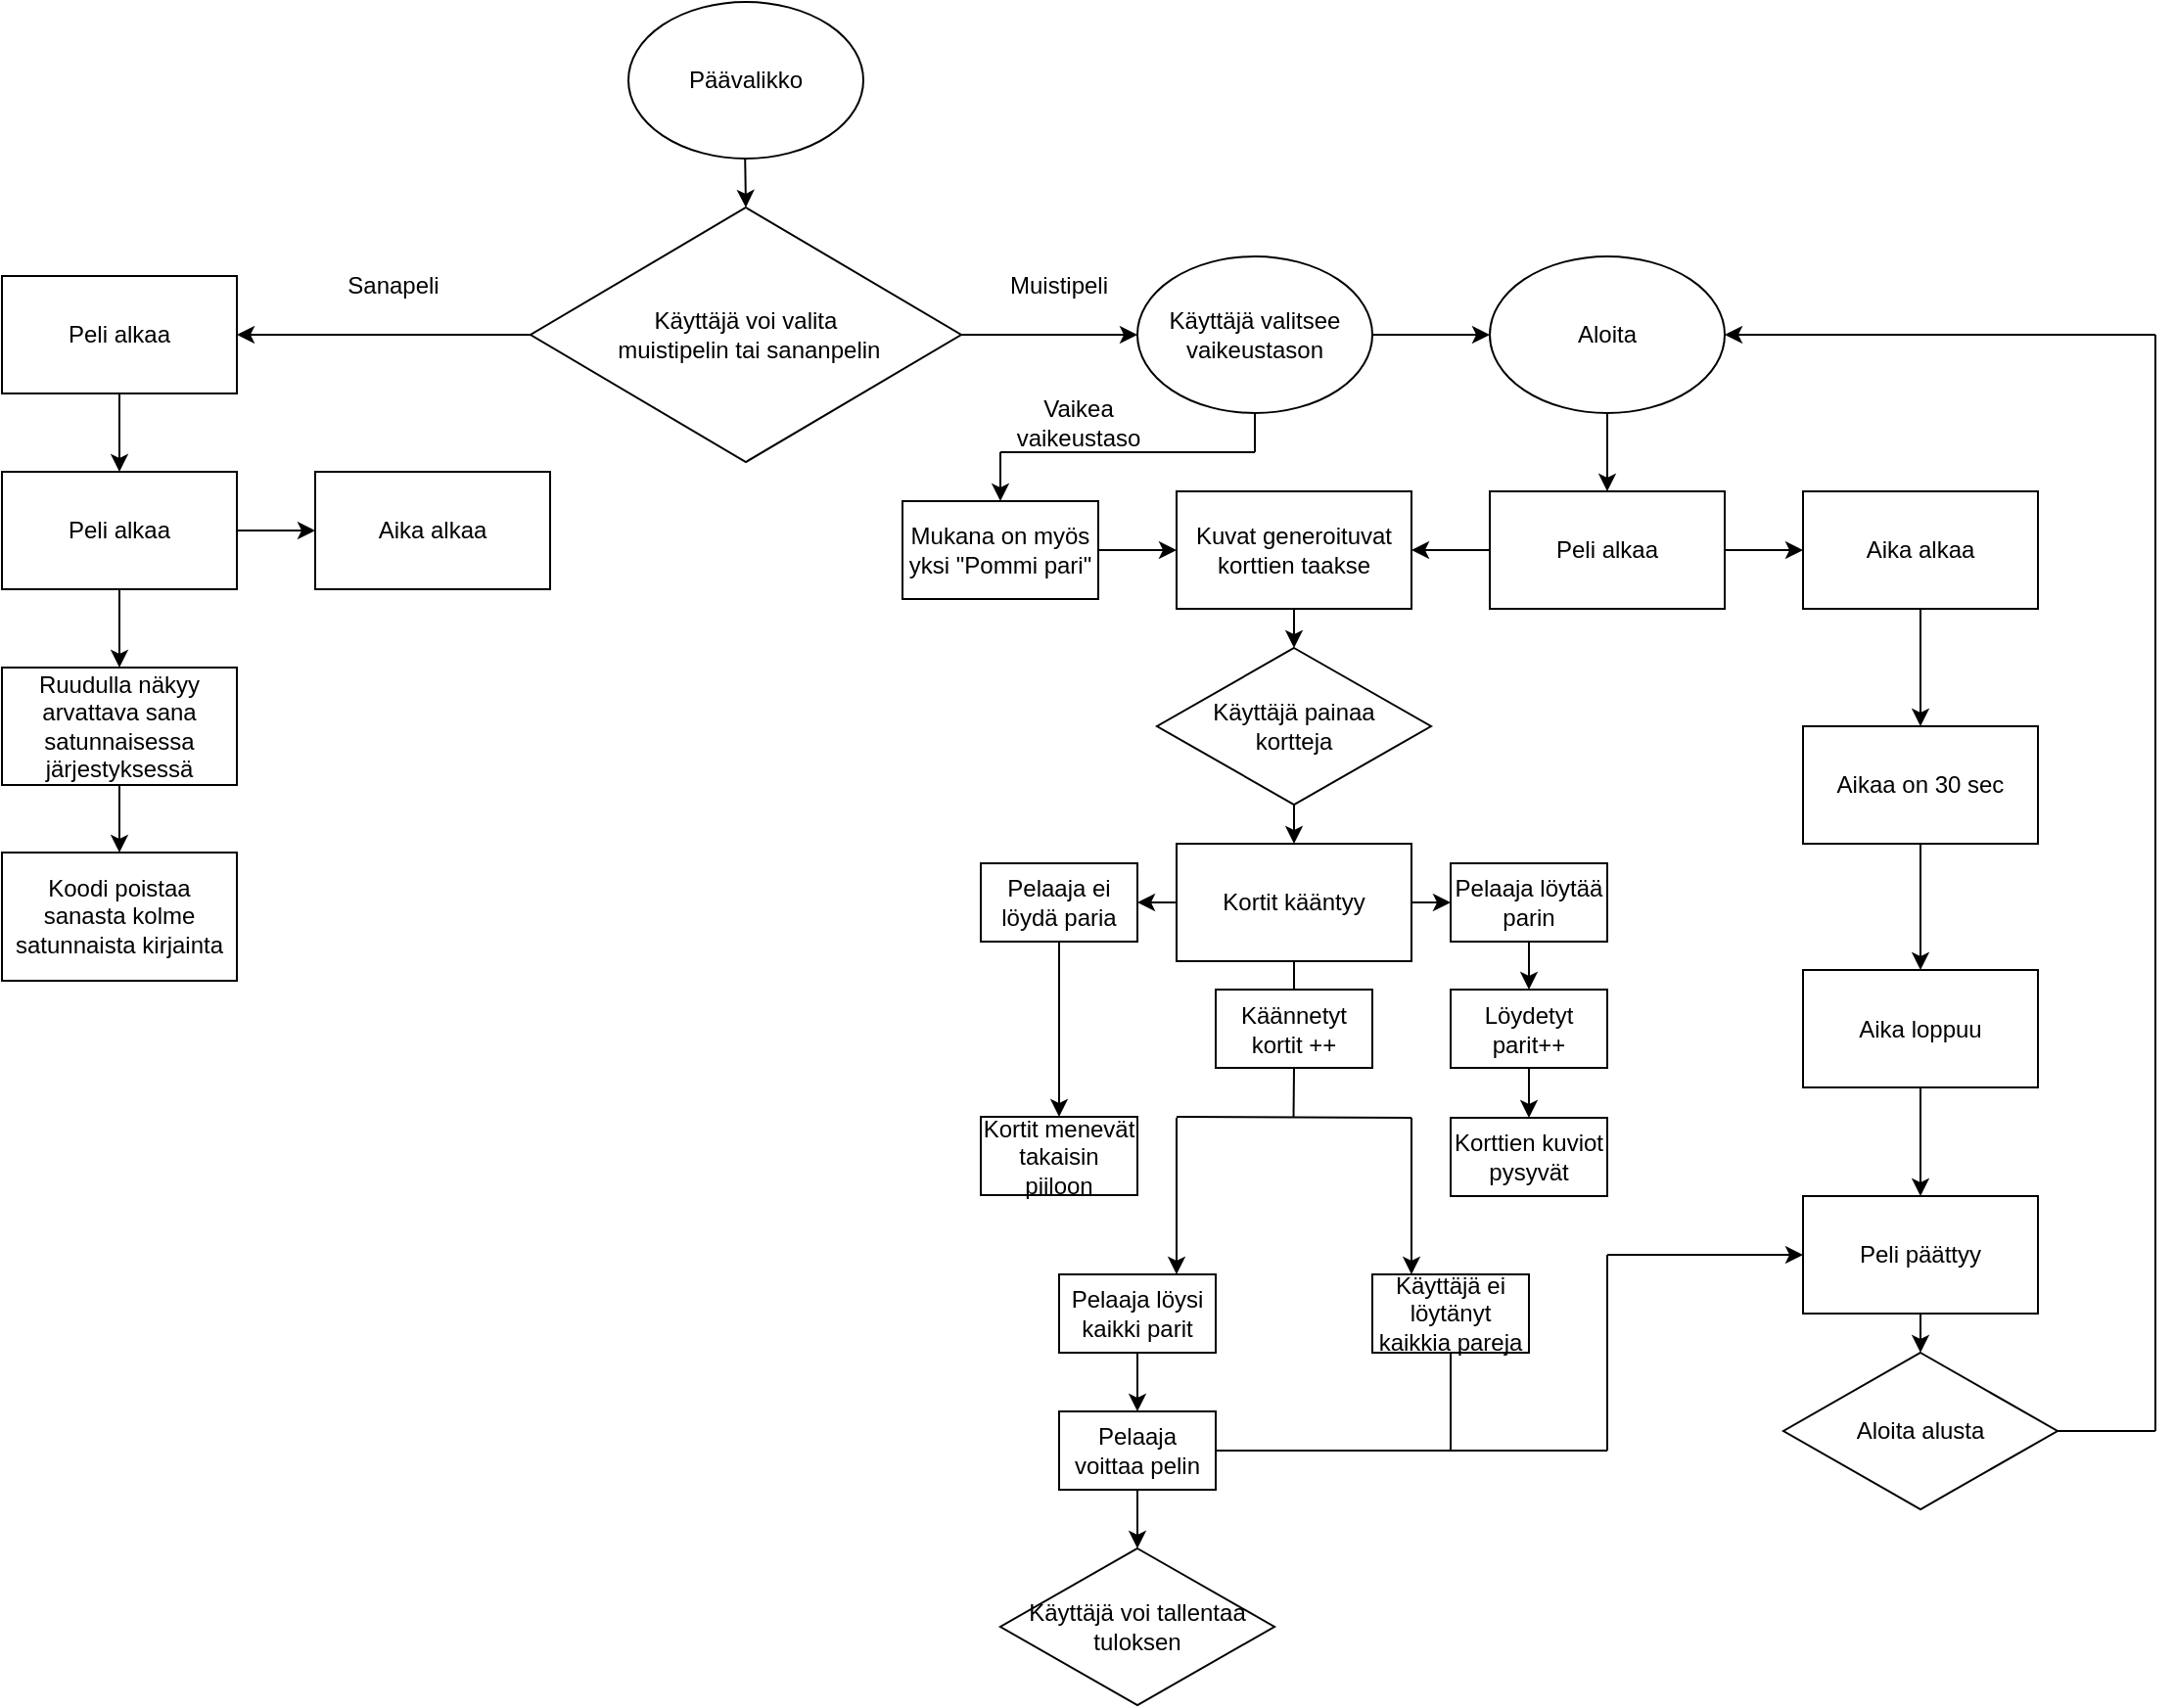 <mxfile version="22.1.18" type="device">
  <diagram name="Sivu-1" id="blg8IRJWfw7xRQoUXau0">
    <mxGraphModel dx="1259" dy="1831" grid="1" gridSize="10" guides="1" tooltips="1" connect="1" arrows="1" fold="1" page="1" pageScale="1" pageWidth="827" pageHeight="1169" math="0" shadow="0">
      <root>
        <mxCell id="0" />
        <mxCell id="1" parent="0" />
        <mxCell id="RdQ2x4YeOk4E74sTO1TI-1" value="Aloita" style="ellipse;whiteSpace=wrap;html=1;" parent="1" vertex="1">
          <mxGeometry x="780" y="40" width="120" height="80" as="geometry" />
        </mxCell>
        <mxCell id="RdQ2x4YeOk4E74sTO1TI-3" value="" style="endArrow=classic;html=1;rounded=0;exitX=0.5;exitY=1;exitDx=0;exitDy=0;entryX=0.5;entryY=0;entryDx=0;entryDy=0;" parent="1" source="RdQ2x4YeOk4E74sTO1TI-1" target="RdQ2x4YeOk4E74sTO1TI-4" edge="1">
          <mxGeometry width="50" height="50" relative="1" as="geometry">
            <mxPoint x="710" y="290" as="sourcePoint" />
            <mxPoint x="720" y="160" as="targetPoint" />
          </mxGeometry>
        </mxCell>
        <mxCell id="RdQ2x4YeOk4E74sTO1TI-4" value="Peli alkaa" style="rounded=0;whiteSpace=wrap;html=1;" parent="1" vertex="1">
          <mxGeometry x="780" y="160" width="120" height="60" as="geometry" />
        </mxCell>
        <mxCell id="RdQ2x4YeOk4E74sTO1TI-5" value="Aika alkaa" style="rounded=0;whiteSpace=wrap;html=1;" parent="1" vertex="1">
          <mxGeometry x="940" y="160" width="120" height="60" as="geometry" />
        </mxCell>
        <mxCell id="RdQ2x4YeOk4E74sTO1TI-6" value="Kuvat generoituvat&lt;br&gt;korttien taakse" style="rounded=0;whiteSpace=wrap;html=1;" parent="1" vertex="1">
          <mxGeometry x="620" y="160" width="120" height="60" as="geometry" />
        </mxCell>
        <mxCell id="RdQ2x4YeOk4E74sTO1TI-7" value="" style="endArrow=classic;html=1;rounded=0;exitX=0;exitY=0.5;exitDx=0;exitDy=0;entryX=1;entryY=0.5;entryDx=0;entryDy=0;" parent="1" source="RdQ2x4YeOk4E74sTO1TI-4" target="RdQ2x4YeOk4E74sTO1TI-6" edge="1">
          <mxGeometry width="50" height="50" relative="1" as="geometry">
            <mxPoint x="850" y="120" as="sourcePoint" />
            <mxPoint x="850" y="170" as="targetPoint" />
          </mxGeometry>
        </mxCell>
        <mxCell id="RdQ2x4YeOk4E74sTO1TI-8" value="" style="endArrow=classic;html=1;rounded=0;entryX=0;entryY=0.5;entryDx=0;entryDy=0;" parent="1" target="RdQ2x4YeOk4E74sTO1TI-5" edge="1">
          <mxGeometry width="50" height="50" relative="1" as="geometry">
            <mxPoint x="900" y="190" as="sourcePoint" />
            <mxPoint x="750" y="200" as="targetPoint" />
          </mxGeometry>
        </mxCell>
        <mxCell id="RdQ2x4YeOk4E74sTO1TI-9" value="" style="endArrow=classic;html=1;rounded=0;exitX=0.5;exitY=1;exitDx=0;exitDy=0;" parent="1" source="RdQ2x4YeOk4E74sTO1TI-5" edge="1">
          <mxGeometry width="50" height="50" relative="1" as="geometry">
            <mxPoint x="910" y="200" as="sourcePoint" />
            <mxPoint x="1000" y="280" as="targetPoint" />
          </mxGeometry>
        </mxCell>
        <mxCell id="RdQ2x4YeOk4E74sTO1TI-10" value="Aikaa on 30 sec" style="rounded=0;whiteSpace=wrap;html=1;" parent="1" vertex="1">
          <mxGeometry x="940" y="280" width="120" height="60" as="geometry" />
        </mxCell>
        <mxCell id="RdQ2x4YeOk4E74sTO1TI-11" value="Käyttäjä painaa &lt;br&gt;kortteja" style="rhombus;whiteSpace=wrap;html=1;" parent="1" vertex="1">
          <mxGeometry x="610" y="240" width="140" height="80" as="geometry" />
        </mxCell>
        <mxCell id="RdQ2x4YeOk4E74sTO1TI-12" value="" style="endArrow=classic;html=1;rounded=0;exitX=0.5;exitY=1;exitDx=0;exitDy=0;entryX=0.5;entryY=0;entryDx=0;entryDy=0;" parent="1" source="RdQ2x4YeOk4E74sTO1TI-6" target="RdQ2x4YeOk4E74sTO1TI-11" edge="1">
          <mxGeometry width="50" height="50" relative="1" as="geometry">
            <mxPoint x="850" y="120" as="sourcePoint" />
            <mxPoint x="850" y="170" as="targetPoint" />
          </mxGeometry>
        </mxCell>
        <mxCell id="RdQ2x4YeOk4E74sTO1TI-13" value="" style="endArrow=classic;html=1;rounded=0;exitX=0.5;exitY=1;exitDx=0;exitDy=0;entryX=0.5;entryY=0;entryDx=0;entryDy=0;" parent="1" source="RdQ2x4YeOk4E74sTO1TI-10" target="RdQ2x4YeOk4E74sTO1TI-14" edge="1">
          <mxGeometry width="50" height="50" relative="1" as="geometry">
            <mxPoint x="1010" y="230" as="sourcePoint" />
            <mxPoint x="1000" y="400" as="targetPoint" />
          </mxGeometry>
        </mxCell>
        <mxCell id="RdQ2x4YeOk4E74sTO1TI-14" value="Aika loppuu" style="rounded=0;whiteSpace=wrap;html=1;" parent="1" vertex="1">
          <mxGeometry x="940" y="404.5" width="120" height="60" as="geometry" />
        </mxCell>
        <mxCell id="RdQ2x4YeOk4E74sTO1TI-15" value="Peli päättyy" style="rounded=0;whiteSpace=wrap;html=1;" parent="1" vertex="1">
          <mxGeometry x="940" y="520" width="120" height="60" as="geometry" />
        </mxCell>
        <mxCell id="RdQ2x4YeOk4E74sTO1TI-16" value="" style="endArrow=classic;html=1;rounded=0;exitX=0.5;exitY=1;exitDx=0;exitDy=0;entryX=0.5;entryY=0;entryDx=0;entryDy=0;" parent="1" source="RdQ2x4YeOk4E74sTO1TI-14" target="RdQ2x4YeOk4E74sTO1TI-15" edge="1">
          <mxGeometry width="50" height="50" relative="1" as="geometry">
            <mxPoint x="1010" y="350" as="sourcePoint" />
            <mxPoint x="1010" y="415" as="targetPoint" />
          </mxGeometry>
        </mxCell>
        <mxCell id="RdQ2x4YeOk4E74sTO1TI-18" value="Aloita alusta" style="rhombus;whiteSpace=wrap;html=1;" parent="1" vertex="1">
          <mxGeometry x="930" y="600" width="140" height="80" as="geometry" />
        </mxCell>
        <mxCell id="RdQ2x4YeOk4E74sTO1TI-19" value="" style="endArrow=classic;html=1;rounded=0;exitX=0.5;exitY=1;exitDx=0;exitDy=0;entryX=0.5;entryY=0;entryDx=0;entryDy=0;" parent="1" source="RdQ2x4YeOk4E74sTO1TI-15" target="RdQ2x4YeOk4E74sTO1TI-18" edge="1">
          <mxGeometry width="50" height="50" relative="1" as="geometry">
            <mxPoint x="1010" y="475" as="sourcePoint" />
            <mxPoint x="1010" y="530" as="targetPoint" />
          </mxGeometry>
        </mxCell>
        <mxCell id="RdQ2x4YeOk4E74sTO1TI-21" value="" style="endArrow=none;html=1;rounded=0;exitX=1;exitY=0.5;exitDx=0;exitDy=0;" parent="1" source="RdQ2x4YeOk4E74sTO1TI-18" edge="1">
          <mxGeometry width="50" height="50" relative="1" as="geometry">
            <mxPoint x="820" y="480" as="sourcePoint" />
            <mxPoint x="1120" y="640" as="targetPoint" />
          </mxGeometry>
        </mxCell>
        <mxCell id="RdQ2x4YeOk4E74sTO1TI-22" value="" style="endArrow=classic;html=1;rounded=0;entryX=1;entryY=0.5;entryDx=0;entryDy=0;" parent="1" target="RdQ2x4YeOk4E74sTO1TI-1" edge="1">
          <mxGeometry width="50" height="50" relative="1" as="geometry">
            <mxPoint x="1120" y="80" as="sourcePoint" />
            <mxPoint x="1000" y="87.895" as="targetPoint" />
          </mxGeometry>
        </mxCell>
        <mxCell id="RdQ2x4YeOk4E74sTO1TI-23" value="" style="endArrow=none;html=1;rounded=0;" parent="1" edge="1">
          <mxGeometry width="50" height="50" relative="1" as="geometry">
            <mxPoint x="1120" y="640" as="sourcePoint" />
            <mxPoint x="1120" y="80" as="targetPoint" />
          </mxGeometry>
        </mxCell>
        <mxCell id="RdQ2x4YeOk4E74sTO1TI-25" value="Pelaaja ei löydä paria" style="rounded=0;whiteSpace=wrap;html=1;" parent="1" vertex="1">
          <mxGeometry x="520" y="350" width="80" height="40" as="geometry" />
        </mxCell>
        <mxCell id="RdQ2x4YeOk4E74sTO1TI-27" value="Pelaaja löytää parin" style="rounded=0;whiteSpace=wrap;html=1;" parent="1" vertex="1">
          <mxGeometry x="760" y="350" width="80" height="40" as="geometry" />
        </mxCell>
        <mxCell id="RdQ2x4YeOk4E74sTO1TI-28" value="Kortit kääntyy" style="rounded=0;whiteSpace=wrap;html=1;" parent="1" vertex="1">
          <mxGeometry x="620" y="340" width="120" height="60" as="geometry" />
        </mxCell>
        <mxCell id="RdQ2x4YeOk4E74sTO1TI-29" value="" style="endArrow=classic;html=1;rounded=0;exitX=1;exitY=0.5;exitDx=0;exitDy=0;entryX=0;entryY=0.5;entryDx=0;entryDy=0;" parent="1" source="RdQ2x4YeOk4E74sTO1TI-28" target="RdQ2x4YeOk4E74sTO1TI-27" edge="1">
          <mxGeometry width="50" height="50" relative="1" as="geometry">
            <mxPoint x="850" y="130" as="sourcePoint" />
            <mxPoint x="850" y="170" as="targetPoint" />
          </mxGeometry>
        </mxCell>
        <mxCell id="RdQ2x4YeOk4E74sTO1TI-30" value="" style="endArrow=classic;html=1;rounded=0;entryX=1;entryY=0.5;entryDx=0;entryDy=0;" parent="1" target="RdQ2x4YeOk4E74sTO1TI-25" edge="1">
          <mxGeometry width="50" height="50" relative="1" as="geometry">
            <mxPoint x="620" y="370" as="sourcePoint" />
            <mxPoint x="770" y="380" as="targetPoint" />
          </mxGeometry>
        </mxCell>
        <mxCell id="RdQ2x4YeOk4E74sTO1TI-32" value="" style="endArrow=classic;html=1;rounded=0;entryX=0.5;entryY=0;entryDx=0;entryDy=0;exitX=0.5;exitY=1;exitDx=0;exitDy=0;" parent="1" source="RdQ2x4YeOk4E74sTO1TI-25" target="RdQ2x4YeOk4E74sTO1TI-39" edge="1">
          <mxGeometry width="50" height="50" relative="1" as="geometry">
            <mxPoint x="630" y="380" as="sourcePoint" />
            <mxPoint x="610" y="380" as="targetPoint" />
          </mxGeometry>
        </mxCell>
        <mxCell id="RdQ2x4YeOk4E74sTO1TI-34" value="Löydetyt parit++" style="rounded=0;whiteSpace=wrap;html=1;" parent="1" vertex="1">
          <mxGeometry x="760" y="414.5" width="80" height="40" as="geometry" />
        </mxCell>
        <mxCell id="RdQ2x4YeOk4E74sTO1TI-35" value="" style="endArrow=classic;html=1;rounded=0;entryX=0.5;entryY=0;entryDx=0;entryDy=0;exitX=0.5;exitY=1;exitDx=0;exitDy=0;" parent="1" target="RdQ2x4YeOk4E74sTO1TI-34" edge="1">
          <mxGeometry width="50" height="50" relative="1" as="geometry">
            <mxPoint x="800" y="390" as="sourcePoint" />
            <mxPoint x="850" y="380" as="targetPoint" />
          </mxGeometry>
        </mxCell>
        <mxCell id="RdQ2x4YeOk4E74sTO1TI-36" value="Korttien kuviot pysyvät" style="rounded=0;whiteSpace=wrap;html=1;" parent="1" vertex="1">
          <mxGeometry x="760" y="480" width="80" height="40" as="geometry" />
        </mxCell>
        <mxCell id="RdQ2x4YeOk4E74sTO1TI-37" value="" style="endArrow=classic;html=1;rounded=0;entryX=0.5;entryY=0;entryDx=0;entryDy=0;exitX=0.5;exitY=1;exitDx=0;exitDy=0;" parent="1" source="RdQ2x4YeOk4E74sTO1TI-34" target="RdQ2x4YeOk4E74sTO1TI-36" edge="1">
          <mxGeometry width="50" height="50" relative="1" as="geometry">
            <mxPoint x="810" y="400" as="sourcePoint" />
            <mxPoint x="810" y="425" as="targetPoint" />
          </mxGeometry>
        </mxCell>
        <mxCell id="RdQ2x4YeOk4E74sTO1TI-38" value="" style="endArrow=classic;html=1;rounded=0;exitX=0.5;exitY=1;exitDx=0;exitDy=0;entryX=0.5;entryY=0;entryDx=0;entryDy=0;" parent="1" source="RdQ2x4YeOk4E74sTO1TI-11" target="RdQ2x4YeOk4E74sTO1TI-28" edge="1">
          <mxGeometry width="50" height="50" relative="1" as="geometry">
            <mxPoint x="690" y="230" as="sourcePoint" />
            <mxPoint x="690" y="250" as="targetPoint" />
          </mxGeometry>
        </mxCell>
        <mxCell id="RdQ2x4YeOk4E74sTO1TI-39" value="Kortit menevät takaisin piiloon" style="rounded=0;whiteSpace=wrap;html=1;" parent="1" vertex="1">
          <mxGeometry x="520" y="479.5" width="80" height="40" as="geometry" />
        </mxCell>
        <mxCell id="RdQ2x4YeOk4E74sTO1TI-41" value="Pelaaja löysi kaikki parit" style="rounded=0;whiteSpace=wrap;html=1;" parent="1" vertex="1">
          <mxGeometry x="560" y="560" width="80" height="40" as="geometry" />
        </mxCell>
        <mxCell id="RdQ2x4YeOk4E74sTO1TI-42" value="" style="endArrow=classic;html=1;rounded=0;entryX=0.75;entryY=0;entryDx=0;entryDy=0;" parent="1" target="RdQ2x4YeOk4E74sTO1TI-41" edge="1">
          <mxGeometry width="50" height="50" relative="1" as="geometry">
            <mxPoint x="620" y="480" as="sourcePoint" />
            <mxPoint x="690" y="350" as="targetPoint" />
          </mxGeometry>
        </mxCell>
        <mxCell id="RdQ2x4YeOk4E74sTO1TI-43" value="Käyttäjä ei löytänyt kaikkia pareja" style="rounded=0;whiteSpace=wrap;html=1;" parent="1" vertex="1">
          <mxGeometry x="720" y="560" width="80" height="40" as="geometry" />
        </mxCell>
        <mxCell id="RdQ2x4YeOk4E74sTO1TI-44" value="Pelaaja voittaa pelin" style="rounded=0;whiteSpace=wrap;html=1;" parent="1" vertex="1">
          <mxGeometry x="560" y="630" width="80" height="40" as="geometry" />
        </mxCell>
        <mxCell id="RdQ2x4YeOk4E74sTO1TI-45" value="" style="endArrow=classic;html=1;rounded=0;entryX=0.25;entryY=0;entryDx=0;entryDy=0;" parent="1" target="RdQ2x4YeOk4E74sTO1TI-43" edge="1">
          <mxGeometry width="50" height="50" relative="1" as="geometry">
            <mxPoint x="740" y="480" as="sourcePoint" />
            <mxPoint x="615" y="570" as="targetPoint" />
          </mxGeometry>
        </mxCell>
        <mxCell id="RdQ2x4YeOk4E74sTO1TI-46" value="" style="endArrow=none;html=1;rounded=0;exitX=1;exitY=0.5;exitDx=0;exitDy=0;" parent="1" source="RdQ2x4YeOk4E74sTO1TI-44" edge="1">
          <mxGeometry width="50" height="50" relative="1" as="geometry">
            <mxPoint x="720" y="659.7" as="sourcePoint" />
            <mxPoint x="840" y="650" as="targetPoint" />
          </mxGeometry>
        </mxCell>
        <mxCell id="RdQ2x4YeOk4E74sTO1TI-47" value="" style="endArrow=none;html=1;rounded=0;" parent="1" edge="1">
          <mxGeometry width="50" height="50" relative="1" as="geometry">
            <mxPoint x="840" y="650" as="sourcePoint" />
            <mxPoint x="840" y="550" as="targetPoint" />
          </mxGeometry>
        </mxCell>
        <mxCell id="RdQ2x4YeOk4E74sTO1TI-48" value="" style="endArrow=classic;html=1;rounded=0;entryX=0;entryY=0.5;entryDx=0;entryDy=0;" parent="1" target="RdQ2x4YeOk4E74sTO1TI-15" edge="1">
          <mxGeometry width="50" height="50" relative="1" as="geometry">
            <mxPoint x="840" y="550" as="sourcePoint" />
            <mxPoint x="570" y="490" as="targetPoint" />
          </mxGeometry>
        </mxCell>
        <mxCell id="RdQ2x4YeOk4E74sTO1TI-49" value="" style="endArrow=classic;html=1;rounded=0;entryX=0.5;entryY=0;entryDx=0;entryDy=0;exitX=0.5;exitY=1;exitDx=0;exitDy=0;" parent="1" source="RdQ2x4YeOk4E74sTO1TI-41" target="RdQ2x4YeOk4E74sTO1TI-44" edge="1">
          <mxGeometry width="50" height="50" relative="1" as="geometry">
            <mxPoint x="570" y="464.5" as="sourcePoint" />
            <mxPoint x="570" y="490" as="targetPoint" />
          </mxGeometry>
        </mxCell>
        <mxCell id="RdQ2x4YeOk4E74sTO1TI-50" value="" style="endArrow=none;html=1;rounded=0;entryX=0.5;entryY=1;entryDx=0;entryDy=0;" parent="1" target="RdQ2x4YeOk4E74sTO1TI-43" edge="1">
          <mxGeometry width="50" height="50" relative="1" as="geometry">
            <mxPoint x="760" y="650" as="sourcePoint" />
            <mxPoint x="850" y="560" as="targetPoint" />
          </mxGeometry>
        </mxCell>
        <mxCell id="RdQ2x4YeOk4E74sTO1TI-51" value="" style="endArrow=none;html=1;rounded=0;exitX=1;exitY=0.5;exitDx=0;exitDy=0;" parent="1" edge="1">
          <mxGeometry width="50" height="50" relative="1" as="geometry">
            <mxPoint x="620" y="479.5" as="sourcePoint" />
            <mxPoint x="740" y="480" as="targetPoint" />
          </mxGeometry>
        </mxCell>
        <mxCell id="RdQ2x4YeOk4E74sTO1TI-52" value="" style="endArrow=none;html=1;rounded=0;entryX=0.5;entryY=1;entryDx=0;entryDy=0;" parent="1" source="RdQ2x4YeOk4E74sTO1TI-31" target="RdQ2x4YeOk4E74sTO1TI-28" edge="1">
          <mxGeometry width="50" height="50" relative="1" as="geometry">
            <mxPoint x="679.76" y="479.5" as="sourcePoint" />
            <mxPoint x="679.76" y="429.5" as="targetPoint" />
          </mxGeometry>
        </mxCell>
        <mxCell id="TC17rRujDP-4hTcENaMx-3" value="Käyttäjä voi valita&lt;br&gt;&amp;nbsp;muistipelin tai sananpelin" style="rhombus;whiteSpace=wrap;html=1;" parent="1" vertex="1">
          <mxGeometry x="290" y="15" width="220" height="130" as="geometry" />
        </mxCell>
        <mxCell id="TC17rRujDP-4hTcENaMx-4" value="Päävalikko" style="ellipse;whiteSpace=wrap;html=1;" parent="1" vertex="1">
          <mxGeometry x="340" y="-90" width="120" height="80" as="geometry" />
        </mxCell>
        <mxCell id="TC17rRujDP-4hTcENaMx-5" value="" style="endArrow=classic;html=1;rounded=0;exitX=1;exitY=0.5;exitDx=0;exitDy=0;" parent="1" source="TC17rRujDP-4hTcENaMx-3" edge="1">
          <mxGeometry width="50" height="50" relative="1" as="geometry">
            <mxPoint x="510" y="74.58" as="sourcePoint" />
            <mxPoint x="600" y="80" as="targetPoint" />
          </mxGeometry>
        </mxCell>
        <mxCell id="TC17rRujDP-4hTcENaMx-6" value="Muistipeli" style="text;html=1;strokeColor=none;fillColor=none;align=center;verticalAlign=middle;whiteSpace=wrap;rounded=0;" parent="1" vertex="1">
          <mxGeometry x="530" y="40" width="60" height="30" as="geometry" />
        </mxCell>
        <mxCell id="TC17rRujDP-4hTcENaMx-7" value="Sanapeli" style="text;html=1;strokeColor=none;fillColor=none;align=center;verticalAlign=middle;whiteSpace=wrap;rounded=0;" parent="1" vertex="1">
          <mxGeometry x="190" y="40" width="60" height="30" as="geometry" />
        </mxCell>
        <mxCell id="TC17rRujDP-4hTcENaMx-8" value="" style="endArrow=classic;html=1;rounded=0;exitX=0;exitY=0.5;exitDx=0;exitDy=0;" parent="1" source="TC17rRujDP-4hTcENaMx-3" edge="1">
          <mxGeometry width="50" height="50" relative="1" as="geometry">
            <mxPoint x="520" y="90" as="sourcePoint" />
            <mxPoint x="140" y="80" as="targetPoint" />
          </mxGeometry>
        </mxCell>
        <mxCell id="TC17rRujDP-4hTcENaMx-9" value="" style="endArrow=classic;html=1;rounded=0;exitX=0.5;exitY=1;exitDx=0;exitDy=0;entryX=0.5;entryY=0;entryDx=0;entryDy=0;" parent="1" target="TC17rRujDP-4hTcENaMx-3" edge="1">
          <mxGeometry width="50" height="50" relative="1" as="geometry">
            <mxPoint x="399.6" y="-10" as="sourcePoint" />
            <mxPoint x="399.6" y="10" as="targetPoint" />
          </mxGeometry>
        </mxCell>
        <mxCell id="TC17rRujDP-4hTcENaMx-11" value="Peli alkaa" style="rounded=0;whiteSpace=wrap;html=1;" parent="1" vertex="1">
          <mxGeometry x="20" y="50" width="120" height="60" as="geometry" />
        </mxCell>
        <mxCell id="TC17rRujDP-4hTcENaMx-12" value="" style="endArrow=none;html=1;rounded=0;entryX=0.5;entryY=1;entryDx=0;entryDy=0;" parent="1" target="RdQ2x4YeOk4E74sTO1TI-31" edge="1">
          <mxGeometry width="50" height="50" relative="1" as="geometry">
            <mxPoint x="679.76" y="479.5" as="sourcePoint" />
            <mxPoint x="680" y="400" as="targetPoint" />
          </mxGeometry>
        </mxCell>
        <mxCell id="RdQ2x4YeOk4E74sTO1TI-31" value="Käännetyt kortit ++" style="rounded=0;whiteSpace=wrap;html=1;" parent="1" vertex="1">
          <mxGeometry x="640" y="414.5" width="80" height="40" as="geometry" />
        </mxCell>
        <mxCell id="TC17rRujDP-4hTcENaMx-14" value="Käyttäjä voi tallentaa tuloksen" style="rhombus;whiteSpace=wrap;html=1;" parent="1" vertex="1">
          <mxGeometry x="530" y="700" width="140" height="80" as="geometry" />
        </mxCell>
        <mxCell id="TC17rRujDP-4hTcENaMx-15" value="" style="endArrow=classic;html=1;rounded=0;entryX=0.5;entryY=0;entryDx=0;entryDy=0;exitX=0.5;exitY=1;exitDx=0;exitDy=0;" parent="1" edge="1">
          <mxGeometry width="50" height="50" relative="1" as="geometry">
            <mxPoint x="600" y="670" as="sourcePoint" />
            <mxPoint x="600" y="700" as="targetPoint" />
          </mxGeometry>
        </mxCell>
        <mxCell id="TC17rRujDP-4hTcENaMx-16" value="Käyttäjä valitsee vaikeustason" style="ellipse;whiteSpace=wrap;html=1;" parent="1" vertex="1">
          <mxGeometry x="600" y="40" width="120" height="80" as="geometry" />
        </mxCell>
        <mxCell id="TC17rRujDP-4hTcENaMx-17" value="" style="endArrow=classic;html=1;rounded=0;exitX=1;exitY=0.5;exitDx=0;exitDy=0;" parent="1" edge="1">
          <mxGeometry width="50" height="50" relative="1" as="geometry">
            <mxPoint x="720" y="80" as="sourcePoint" />
            <mxPoint x="780" y="80" as="targetPoint" />
          </mxGeometry>
        </mxCell>
        <mxCell id="TC17rRujDP-4hTcENaMx-19" value="" style="endArrow=none;html=1;rounded=0;" parent="1" edge="1">
          <mxGeometry width="50" height="50" relative="1" as="geometry">
            <mxPoint x="660" y="120" as="sourcePoint" />
            <mxPoint x="660" y="140" as="targetPoint" />
          </mxGeometry>
        </mxCell>
        <mxCell id="TC17rRujDP-4hTcENaMx-20" value="" style="endArrow=none;html=1;rounded=0;" parent="1" edge="1">
          <mxGeometry width="50" height="50" relative="1" as="geometry">
            <mxPoint x="530" y="140" as="sourcePoint" />
            <mxPoint x="660" y="140" as="targetPoint" />
          </mxGeometry>
        </mxCell>
        <mxCell id="TC17rRujDP-4hTcENaMx-22" value="Vaikea vaikeustaso" style="text;html=1;strokeColor=none;fillColor=none;align=center;verticalAlign=middle;whiteSpace=wrap;rounded=0;" parent="1" vertex="1">
          <mxGeometry x="540" y="110" width="60" height="30" as="geometry" />
        </mxCell>
        <mxCell id="TC17rRujDP-4hTcENaMx-26" style="edgeStyle=orthogonalEdgeStyle;rounded=0;orthogonalLoop=1;jettySize=auto;html=1;entryX=0.5;entryY=0;entryDx=0;entryDy=0;" parent="1" target="TC17rRujDP-4hTcENaMx-23" edge="1">
          <mxGeometry relative="1" as="geometry">
            <mxPoint x="510" y="160" as="targetPoint" />
            <mxPoint x="530" y="140" as="sourcePoint" />
            <Array as="points" />
          </mxGeometry>
        </mxCell>
        <mxCell id="TC17rRujDP-4hTcENaMx-27" style="edgeStyle=orthogonalEdgeStyle;rounded=0;orthogonalLoop=1;jettySize=auto;html=1;" parent="1" source="TC17rRujDP-4hTcENaMx-23" target="RdQ2x4YeOk4E74sTO1TI-6" edge="1">
          <mxGeometry relative="1" as="geometry" />
        </mxCell>
        <mxCell id="TC17rRujDP-4hTcENaMx-23" value="Mukana on myös yksi &quot;Pommi pari&quot;" style="rounded=0;whiteSpace=wrap;html=1;" parent="1" vertex="1">
          <mxGeometry x="480" y="165" width="100" height="50" as="geometry" />
        </mxCell>
        <mxCell id="TC17rRujDP-4hTcENaMx-31" value="" style="endArrow=classic;html=1;rounded=0;exitX=0.5;exitY=1;exitDx=0;exitDy=0;entryX=0.5;entryY=0;entryDx=0;entryDy=0;" parent="1" target="TC17rRujDP-4hTcENaMx-32" edge="1">
          <mxGeometry width="50" height="50" relative="1" as="geometry">
            <mxPoint x="80" y="110" as="sourcePoint" />
            <mxPoint x="-40" y="150" as="targetPoint" />
          </mxGeometry>
        </mxCell>
        <mxCell id="TC17rRujDP-4hTcENaMx-36" style="edgeStyle=orthogonalEdgeStyle;rounded=0;orthogonalLoop=1;jettySize=auto;html=1;entryX=0.5;entryY=0;entryDx=0;entryDy=0;" parent="1" source="TC17rRujDP-4hTcENaMx-32" target="TC17rRujDP-4hTcENaMx-35" edge="1">
          <mxGeometry relative="1" as="geometry" />
        </mxCell>
        <mxCell id="TC17rRujDP-4hTcENaMx-32" value="Peli alkaa" style="rounded=0;whiteSpace=wrap;html=1;" parent="1" vertex="1">
          <mxGeometry x="20" y="150" width="120" height="60" as="geometry" />
        </mxCell>
        <mxCell id="TC17rRujDP-4hTcENaMx-33" value="Aika alkaa" style="rounded=0;whiteSpace=wrap;html=1;" parent="1" vertex="1">
          <mxGeometry x="180" y="150" width="120" height="60" as="geometry" />
        </mxCell>
        <mxCell id="TC17rRujDP-4hTcENaMx-34" value="" style="endArrow=classic;html=1;rounded=0;entryX=0;entryY=0.5;entryDx=0;entryDy=0;" parent="1" target="TC17rRujDP-4hTcENaMx-33" edge="1">
          <mxGeometry width="50" height="50" relative="1" as="geometry">
            <mxPoint x="140" y="180" as="sourcePoint" />
            <mxPoint x="-10" y="190" as="targetPoint" />
          </mxGeometry>
        </mxCell>
        <mxCell id="TC17rRujDP-4hTcENaMx-38" style="edgeStyle=orthogonalEdgeStyle;rounded=0;orthogonalLoop=1;jettySize=auto;html=1;entryX=0.5;entryY=0;entryDx=0;entryDy=0;" parent="1" source="TC17rRujDP-4hTcENaMx-35" target="TC17rRujDP-4hTcENaMx-37" edge="1">
          <mxGeometry relative="1" as="geometry" />
        </mxCell>
        <mxCell id="TC17rRujDP-4hTcENaMx-35" value="Ruudulla näkyy arvattava sana satunnaisessa järjestyksessä" style="rounded=0;whiteSpace=wrap;html=1;" parent="1" vertex="1">
          <mxGeometry x="20" y="250" width="120" height="60" as="geometry" />
        </mxCell>
        <mxCell id="TC17rRujDP-4hTcENaMx-37" value="Koodi poistaa sanasta kolme satunnaista kirjainta" style="rounded=0;whiteSpace=wrap;html=1;" parent="1" vertex="1">
          <mxGeometry x="20" y="344.5" width="120" height="65.5" as="geometry" />
        </mxCell>
      </root>
    </mxGraphModel>
  </diagram>
</mxfile>
